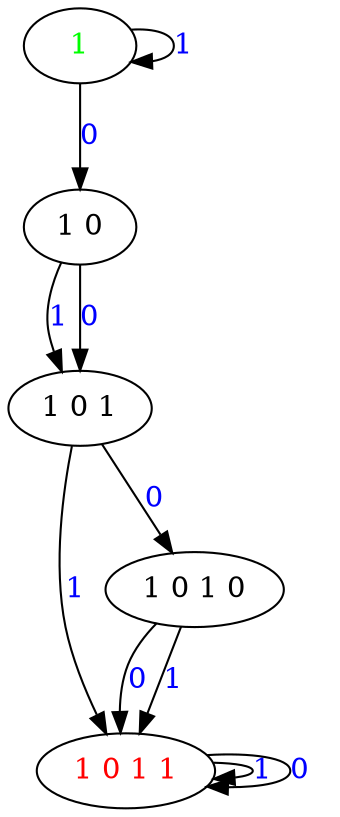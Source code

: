 digraph G {
	"1 0 1"->"1 0 1 1"[ label=<<font color="blue">1</font>> ];
	"1 0 1 1"->"1 0 1 1"[ label=<<font color="blue">1</font>> ];
	"1 0 1 0"->"1 0 1 1"[ label=<<font color="blue">0</font>> ];
	"1 0 1 0"->"1 0 1 1"[ label=<<font color="blue">1</font>> ];
	"1 0"->"1 0 1"[ label=<<font color="blue">1</font>> ];
	"1 0 1"->"1 0 1 0"[ label=<<font color="blue">0</font>> ];
	"1"->"1 0"[ label=<<font color="blue">0</font>> ];
	"1"->"1"[ label=<<font color="blue">1</font>> ];
	"1 0 1 1"->"1 0 1 1"[ label=<<font color="blue">0</font>> ];
	"1 0"->"1 0 1"[ label=<<font color="blue">0</font>> ];
	"1 0 1 0";
	"1 0 1 1" [ label=<<font color="red">1 0 1 1</font>> ];
	"1 0 1";
	"1 0";
	"1" [ label=<<font color="green">1</font>> ];

}
